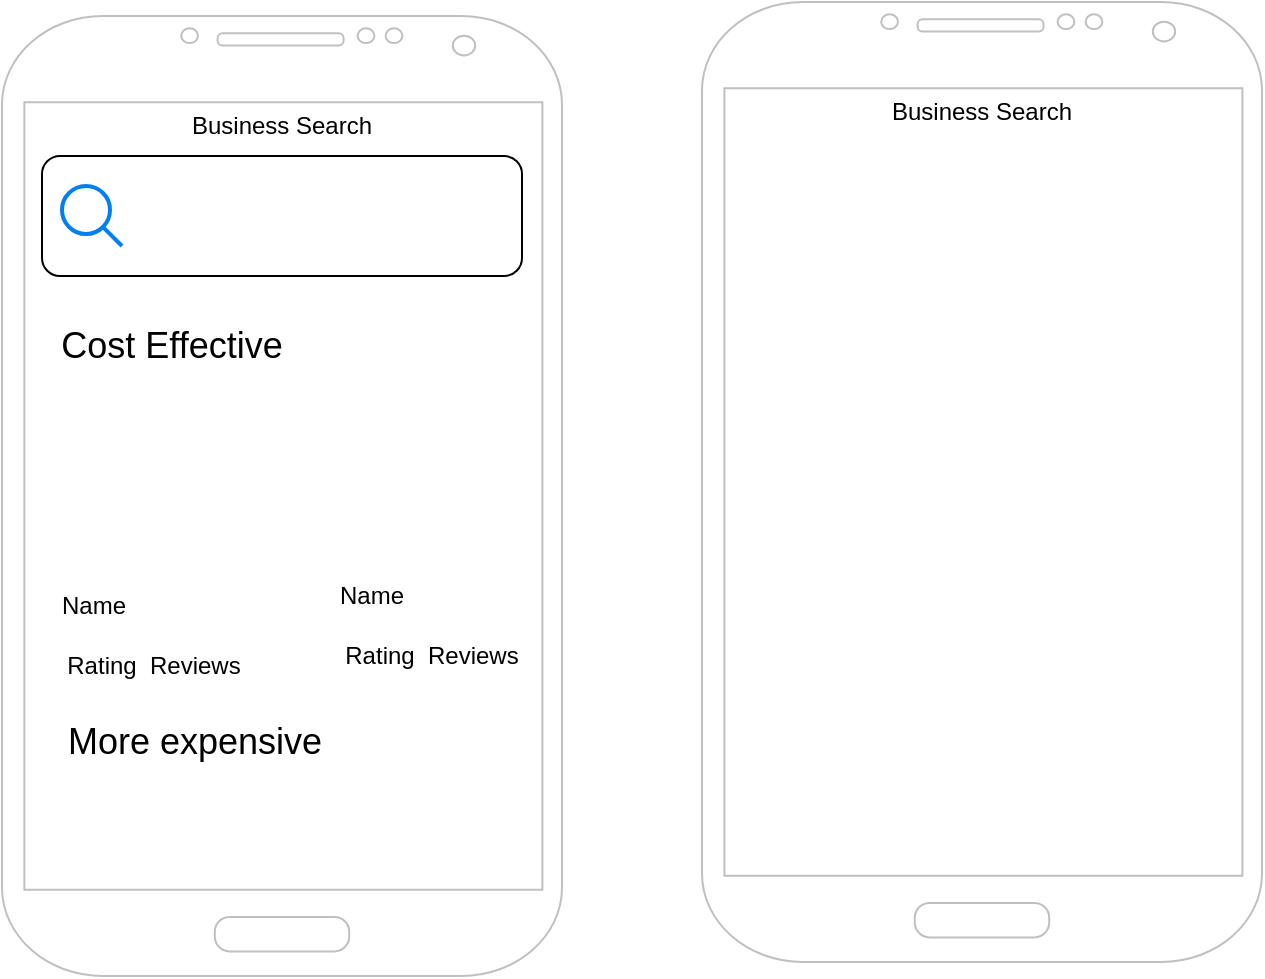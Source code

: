 <mxfile version="15.6.3" type="github">
  <diagram id="5HZILRuZKxa_RSL5tUD2" name="Page-1">
    <mxGraphModel dx="1422" dy="754" grid="1" gridSize="10" guides="1" tooltips="1" connect="1" arrows="1" fold="1" page="1" pageScale="1" pageWidth="850" pageHeight="1100" math="0" shadow="0">
      <root>
        <mxCell id="0" />
        <mxCell id="1" parent="0" />
        <mxCell id="BjNNB8ryPSe3rXLiuwh6-18" value="" style="shape=image;html=1;verticalAlign=top;verticalLabelPosition=bottom;labelBackgroundColor=#ffffff;imageAspect=0;aspect=fixed;image=https://cdn0.iconfinder.com/data/icons/set-app-incredibles/24/Image-01-128.png" vertex="1" parent="1">
          <mxGeometry x="312" y="513" width="95" height="95" as="geometry" />
        </mxCell>
        <mxCell id="BjNNB8ryPSe3rXLiuwh6-17" value="" style="shape=image;html=1;verticalAlign=top;verticalLabelPosition=bottom;labelBackgroundColor=#ffffff;imageAspect=0;aspect=fixed;image=https://cdn0.iconfinder.com/data/icons/set-app-incredibles/24/Image-01-128.png" vertex="1" parent="1">
          <mxGeometry x="173" y="518" width="95" height="95" as="geometry" />
        </mxCell>
        <mxCell id="BjNNB8ryPSe3rXLiuwh6-1" value="" style="verticalLabelPosition=bottom;verticalAlign=top;html=1;shadow=0;dashed=0;strokeWidth=1;shape=mxgraph.android.phone2;strokeColor=#c0c0c0;" vertex="1" parent="1">
          <mxGeometry x="150" y="140" width="280" height="480" as="geometry" />
        </mxCell>
        <mxCell id="BjNNB8ryPSe3rXLiuwh6-3" value="Business Search" style="text;html=1;strokeColor=none;fillColor=none;align=center;verticalAlign=middle;whiteSpace=wrap;rounded=0;" vertex="1" parent="1">
          <mxGeometry x="200" y="180" width="180" height="30" as="geometry" />
        </mxCell>
        <mxCell id="BjNNB8ryPSe3rXLiuwh6-4" value="" style="rounded=1;whiteSpace=wrap;html=1;" vertex="1" parent="1">
          <mxGeometry x="170" y="210" width="240" height="60" as="geometry" />
        </mxCell>
        <mxCell id="BjNNB8ryPSe3rXLiuwh6-5" value="" style="html=1;verticalLabelPosition=bottom;align=center;labelBackgroundColor=#ffffff;verticalAlign=top;strokeWidth=2;strokeColor=#0080F0;shadow=0;dashed=0;shape=mxgraph.ios7.icons.looking_glass;" vertex="1" parent="1">
          <mxGeometry x="180" y="225" width="30" height="30" as="geometry" />
        </mxCell>
        <mxCell id="BjNNB8ryPSe3rXLiuwh6-6" value="&lt;font style=&quot;font-size: 18px&quot;&gt;Cost Effective&lt;/font&gt;" style="text;html=1;strokeColor=none;fillColor=none;align=center;verticalAlign=middle;whiteSpace=wrap;rounded=0;" vertex="1" parent="1">
          <mxGeometry x="170" y="290" width="130" height="30" as="geometry" />
        </mxCell>
        <mxCell id="BjNNB8ryPSe3rXLiuwh6-7" value="" style="shape=image;html=1;verticalAlign=top;verticalLabelPosition=bottom;labelBackgroundColor=#ffffff;imageAspect=0;aspect=fixed;image=https://cdn0.iconfinder.com/data/icons/set-app-incredibles/24/Image-01-128.png" vertex="1" parent="1">
          <mxGeometry x="170" y="320" width="95" height="95" as="geometry" />
        </mxCell>
        <mxCell id="BjNNB8ryPSe3rXLiuwh6-8" value="Name" style="text;html=1;strokeColor=none;fillColor=none;align=center;verticalAlign=middle;whiteSpace=wrap;rounded=0;" vertex="1" parent="1">
          <mxGeometry x="151" y="420" width="90" height="30" as="geometry" />
        </mxCell>
        <mxCell id="BjNNB8ryPSe3rXLiuwh6-9" value="Rating&amp;nbsp; Reviews" style="text;html=1;strokeColor=none;fillColor=none;align=center;verticalAlign=middle;whiteSpace=wrap;rounded=0;" vertex="1" parent="1">
          <mxGeometry x="181" y="450" width="90" height="30" as="geometry" />
        </mxCell>
        <mxCell id="BjNNB8ryPSe3rXLiuwh6-11" value="" style="shape=image;html=1;verticalAlign=top;verticalLabelPosition=bottom;labelBackgroundColor=#ffffff;imageAspect=0;aspect=fixed;image=https://cdn0.iconfinder.com/data/icons/set-app-incredibles/24/Image-01-128.png" vertex="1" parent="1">
          <mxGeometry x="309" y="315" width="95" height="95" as="geometry" />
        </mxCell>
        <mxCell id="BjNNB8ryPSe3rXLiuwh6-12" value="Name" style="text;html=1;strokeColor=none;fillColor=none;align=center;verticalAlign=middle;whiteSpace=wrap;rounded=0;" vertex="1" parent="1">
          <mxGeometry x="290" y="415" width="90" height="30" as="geometry" />
        </mxCell>
        <mxCell id="BjNNB8ryPSe3rXLiuwh6-13" value="Rating&amp;nbsp; Reviews" style="text;html=1;strokeColor=none;fillColor=none;align=center;verticalAlign=middle;whiteSpace=wrap;rounded=0;" vertex="1" parent="1">
          <mxGeometry x="320" y="445" width="90" height="30" as="geometry" />
        </mxCell>
        <mxCell id="BjNNB8ryPSe3rXLiuwh6-16" value="&lt;span style=&quot;font-size: 18px&quot;&gt;More expensive&lt;/span&gt;" style="text;html=1;strokeColor=none;fillColor=none;align=center;verticalAlign=middle;whiteSpace=wrap;rounded=0;" vertex="1" parent="1">
          <mxGeometry x="173" y="488" width="147" height="30" as="geometry" />
        </mxCell>
        <mxCell id="BjNNB8ryPSe3rXLiuwh6-19" value="" style="shape=image;html=1;verticalAlign=top;verticalLabelPosition=bottom;labelBackgroundColor=#ffffff;imageAspect=0;aspect=fixed;image=https://cdn0.iconfinder.com/data/icons/set-app-incredibles/24/Image-01-128.png" vertex="1" parent="1">
          <mxGeometry x="540" y="315" width="95" height="95" as="geometry" />
        </mxCell>
        <mxCell id="BjNNB8ryPSe3rXLiuwh6-20" value="" style="shape=image;html=1;verticalAlign=top;verticalLabelPosition=bottom;labelBackgroundColor=#ffffff;imageAspect=0;aspect=fixed;image=https://cdn0.iconfinder.com/data/icons/set-app-incredibles/24/Image-01-128.png" vertex="1" parent="1">
          <mxGeometry x="540" y="210" width="95" height="95" as="geometry" />
        </mxCell>
        <mxCell id="BjNNB8ryPSe3rXLiuwh6-21" value="" style="verticalLabelPosition=bottom;verticalAlign=top;html=1;shadow=0;dashed=0;strokeWidth=1;shape=mxgraph.android.phone2;strokeColor=#c0c0c0;" vertex="1" parent="1">
          <mxGeometry x="500" y="133" width="280" height="480" as="geometry" />
        </mxCell>
        <mxCell id="BjNNB8ryPSe3rXLiuwh6-22" value="Business Search" style="text;html=1;strokeColor=none;fillColor=none;align=center;verticalAlign=middle;whiteSpace=wrap;rounded=0;" vertex="1" parent="1">
          <mxGeometry x="550" y="173" width="180" height="30" as="geometry" />
        </mxCell>
        <mxCell id="BjNNB8ryPSe3rXLiuwh6-33" value="" style="shape=image;html=1;verticalAlign=top;verticalLabelPosition=bottom;labelBackgroundColor=#ffffff;imageAspect=0;aspect=fixed;image=https://cdn0.iconfinder.com/data/icons/set-app-incredibles/24/Image-01-128.png" vertex="1" parent="1">
          <mxGeometry x="540" y="420" width="95" height="95" as="geometry" />
        </mxCell>
      </root>
    </mxGraphModel>
  </diagram>
</mxfile>
